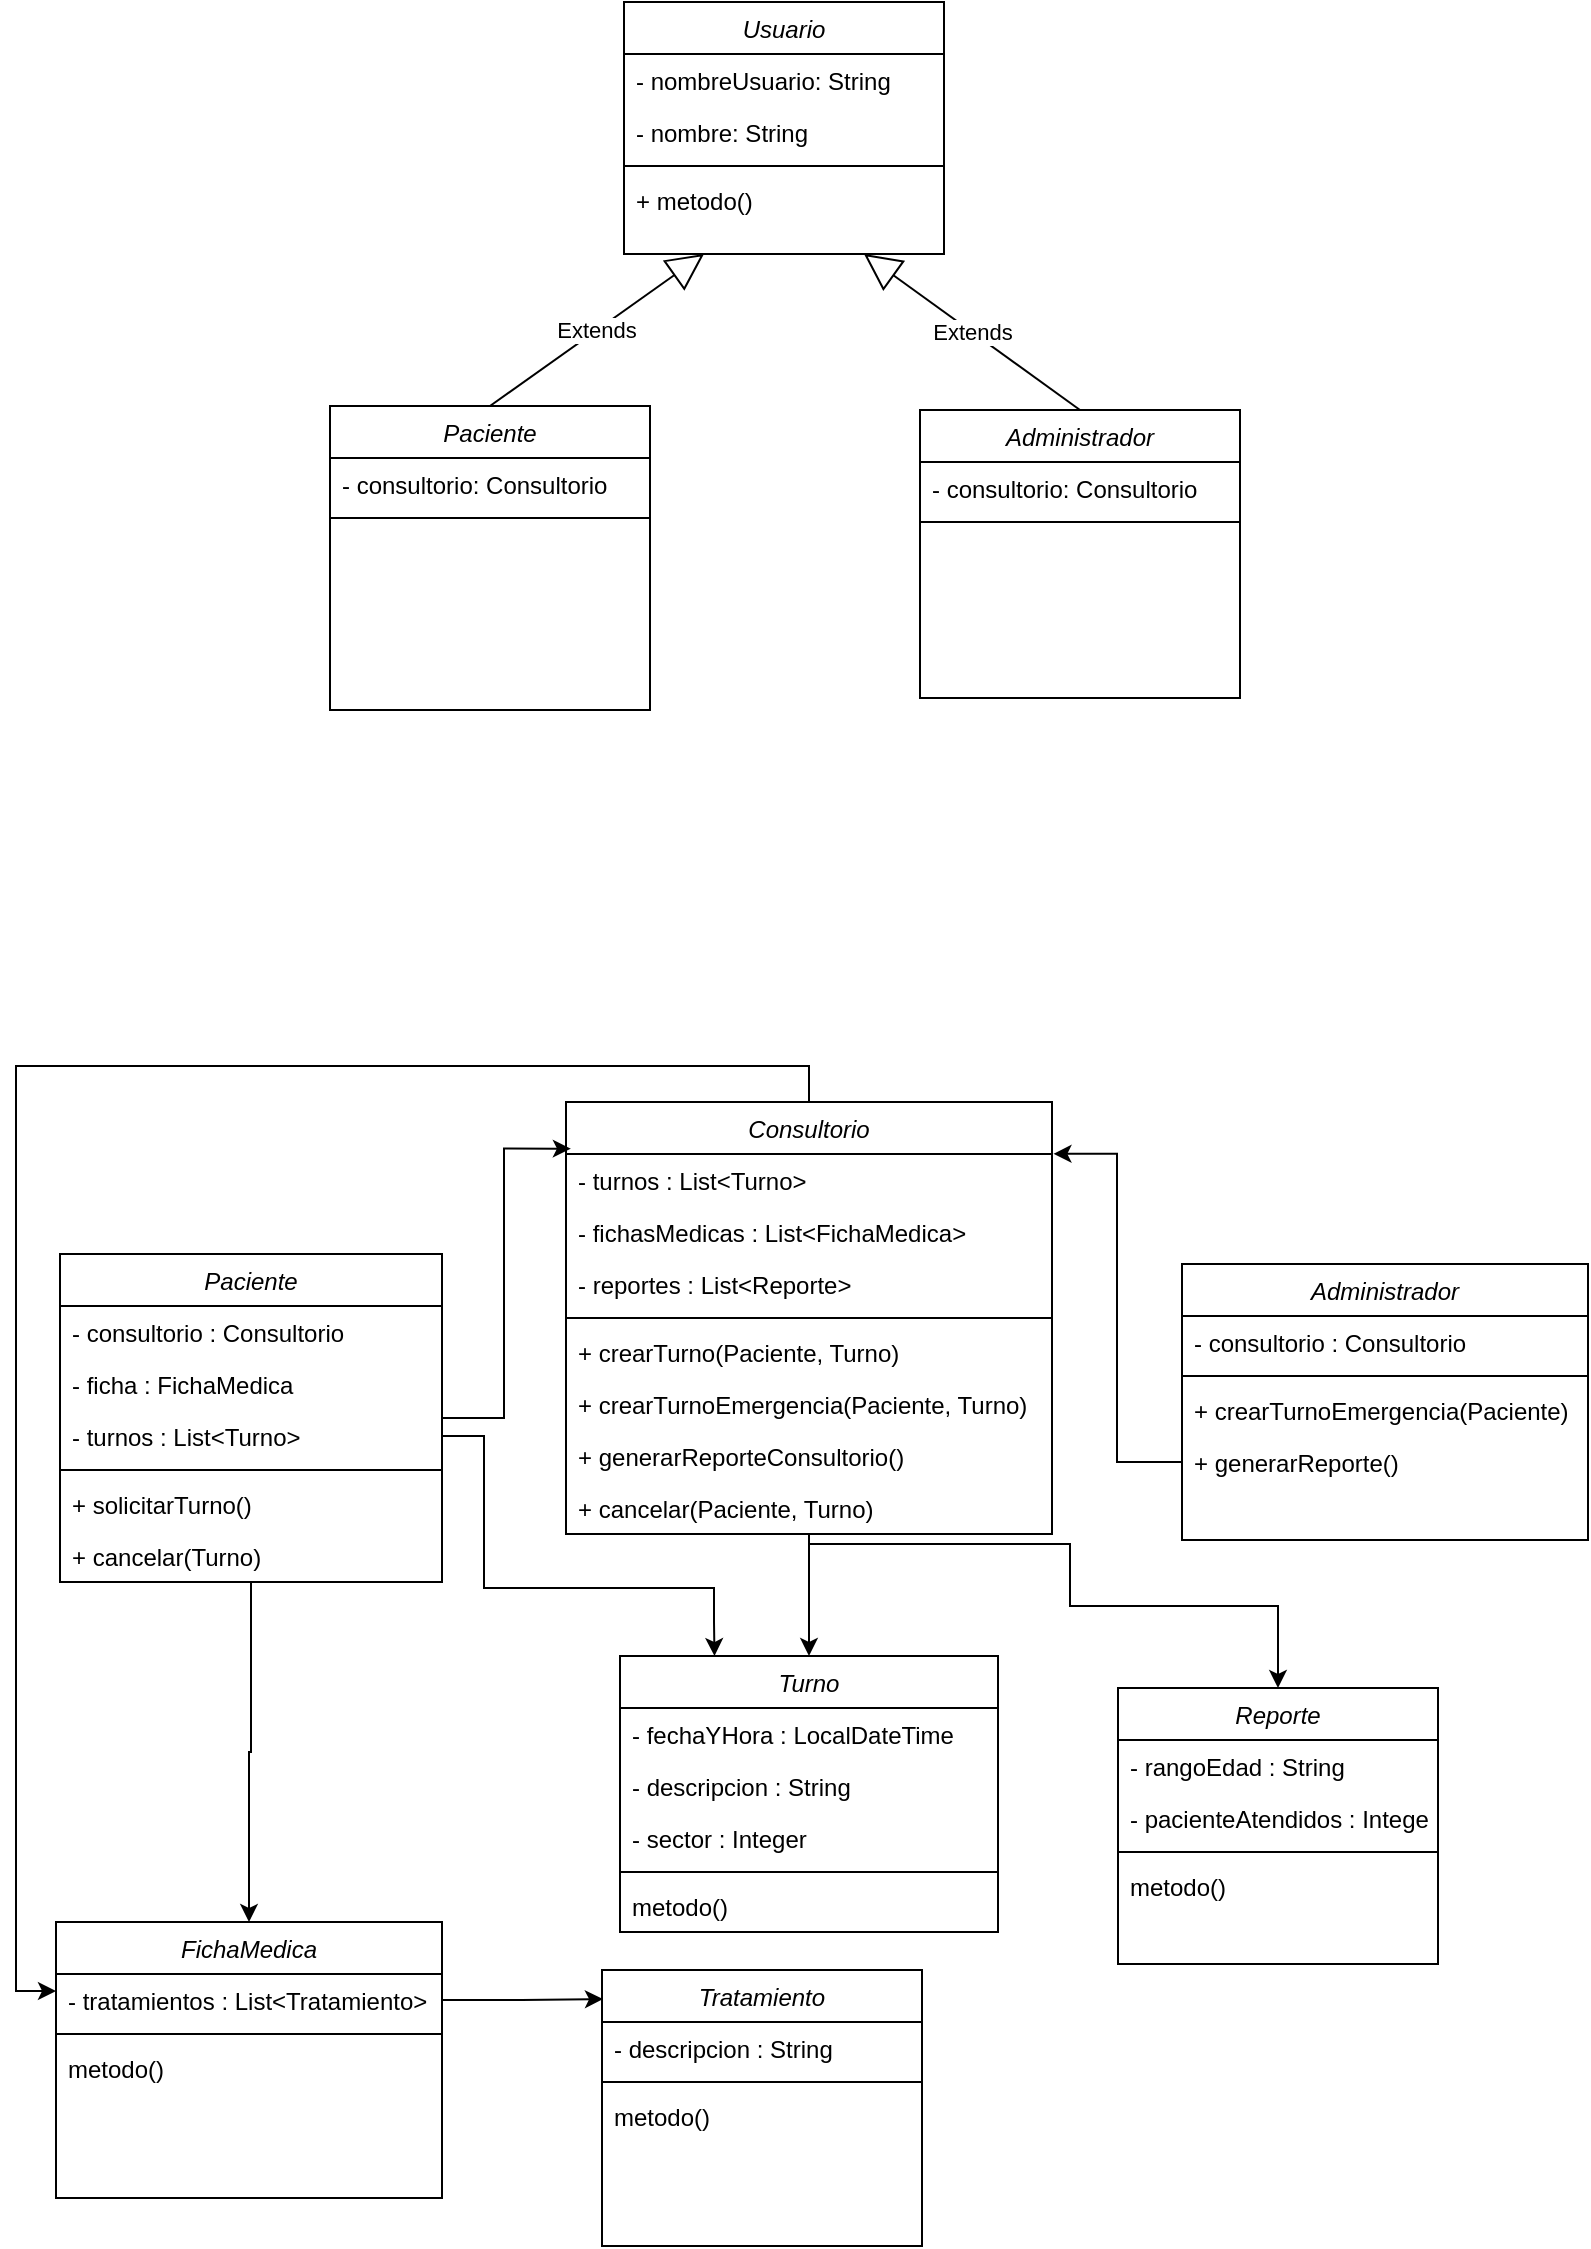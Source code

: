 <mxfile version="20.0.1" type="device"><diagram id="C5RBs43oDa-KdzZeNtuy" name="Page-1"><mxGraphModel dx="915" dy="1642" grid="0" gridSize="10" guides="1" tooltips="1" connect="1" arrows="1" fold="1" page="1" pageScale="1" pageWidth="827" pageHeight="1169" math="0" shadow="0"><root><mxCell id="WIyWlLk6GJQsqaUBKTNV-0"/><mxCell id="WIyWlLk6GJQsqaUBKTNV-1" parent="WIyWlLk6GJQsqaUBKTNV-0"/><mxCell id="zkfFHV4jXpPFQw0GAbJ--0" value="Reporte" style="swimlane;fontStyle=2;align=center;verticalAlign=top;childLayout=stackLayout;horizontal=1;startSize=26;horizontalStack=0;resizeParent=1;resizeLast=0;collapsible=1;marginBottom=0;rounded=0;shadow=0;strokeWidth=1;" parent="WIyWlLk6GJQsqaUBKTNV-1" vertex="1"><mxGeometry x="561" y="330" width="160" height="138" as="geometry"><mxRectangle x="230" y="140" width="160" height="26" as="alternateBounds"/></mxGeometry></mxCell><mxCell id="zkfFHV4jXpPFQw0GAbJ--1" value="- rangoEdad : String" style="text;align=left;verticalAlign=top;spacingLeft=4;spacingRight=4;overflow=hidden;rotatable=0;points=[[0,0.5],[1,0.5]];portConstraint=eastwest;" parent="zkfFHV4jXpPFQw0GAbJ--0" vertex="1"><mxGeometry y="26" width="160" height="26" as="geometry"/></mxCell><mxCell id="LL9FzqVhpr7ku1daUqil-50" value="- pacienteAtendidos : Integer" style="text;align=left;verticalAlign=top;spacingLeft=4;spacingRight=4;overflow=hidden;rotatable=0;points=[[0,0.5],[1,0.5]];portConstraint=eastwest;" vertex="1" parent="zkfFHV4jXpPFQw0GAbJ--0"><mxGeometry y="52" width="160" height="26" as="geometry"/></mxCell><mxCell id="zkfFHV4jXpPFQw0GAbJ--4" value="" style="line;html=1;strokeWidth=1;align=left;verticalAlign=middle;spacingTop=-1;spacingLeft=3;spacingRight=3;rotatable=0;labelPosition=right;points=[];portConstraint=eastwest;" parent="zkfFHV4jXpPFQw0GAbJ--0" vertex="1"><mxGeometry y="78" width="160" height="8" as="geometry"/></mxCell><mxCell id="zkfFHV4jXpPFQw0GAbJ--5" value="metodo()" style="text;align=left;verticalAlign=top;spacingLeft=4;spacingRight=4;overflow=hidden;rotatable=0;points=[[0,0.5],[1,0.5]];portConstraint=eastwest;" parent="zkfFHV4jXpPFQw0GAbJ--0" vertex="1"><mxGeometry y="86" width="160" height="26" as="geometry"/></mxCell><mxCell id="LL9FzqVhpr7ku1daUqil-0" value="Turno" style="swimlane;fontStyle=2;align=center;verticalAlign=top;childLayout=stackLayout;horizontal=1;startSize=26;horizontalStack=0;resizeParent=1;resizeLast=0;collapsible=1;marginBottom=0;rounded=0;shadow=0;strokeWidth=1;" vertex="1" parent="WIyWlLk6GJQsqaUBKTNV-1"><mxGeometry x="312" y="314" width="189" height="138" as="geometry"><mxRectangle x="230" y="140" width="160" height="26" as="alternateBounds"/></mxGeometry></mxCell><mxCell id="LL9FzqVhpr7ku1daUqil-39" value="- fechaYHora : LocalDateTime" style="text;align=left;verticalAlign=top;spacingLeft=4;spacingRight=4;overflow=hidden;rotatable=0;points=[[0,0.5],[1,0.5]];portConstraint=eastwest;" vertex="1" parent="LL9FzqVhpr7ku1daUqil-0"><mxGeometry y="26" width="189" height="26" as="geometry"/></mxCell><mxCell id="LL9FzqVhpr7ku1daUqil-42" value="- descripcion : String" style="text;align=left;verticalAlign=top;spacingLeft=4;spacingRight=4;overflow=hidden;rotatable=0;points=[[0,0.5],[1,0.5]];portConstraint=eastwest;" vertex="1" parent="LL9FzqVhpr7ku1daUqil-0"><mxGeometry y="52" width="189" height="26" as="geometry"/></mxCell><mxCell id="LL9FzqVhpr7ku1daUqil-1" value="- sector : Integer" style="text;align=left;verticalAlign=top;spacingLeft=4;spacingRight=4;overflow=hidden;rotatable=0;points=[[0,0.5],[1,0.5]];portConstraint=eastwest;" vertex="1" parent="LL9FzqVhpr7ku1daUqil-0"><mxGeometry y="78" width="189" height="26" as="geometry"/></mxCell><mxCell id="LL9FzqVhpr7ku1daUqil-2" value="" style="line;html=1;strokeWidth=1;align=left;verticalAlign=middle;spacingTop=-1;spacingLeft=3;spacingRight=3;rotatable=0;labelPosition=right;points=[];portConstraint=eastwest;" vertex="1" parent="LL9FzqVhpr7ku1daUqil-0"><mxGeometry y="104" width="189" height="8" as="geometry"/></mxCell><mxCell id="LL9FzqVhpr7ku1daUqil-3" value="metodo()" style="text;align=left;verticalAlign=top;spacingLeft=4;spacingRight=4;overflow=hidden;rotatable=0;points=[[0,0.5],[1,0.5]];portConstraint=eastwest;" vertex="1" parent="LL9FzqVhpr7ku1daUqil-0"><mxGeometry y="112" width="189" height="26" as="geometry"/></mxCell><mxCell id="LL9FzqVhpr7ku1daUqil-41" style="edgeStyle=orthogonalEdgeStyle;rounded=0;orthogonalLoop=1;jettySize=auto;html=1;entryX=0.5;entryY=0;entryDx=0;entryDy=0;" edge="1" parent="WIyWlLk6GJQsqaUBKTNV-1" source="LL9FzqVhpr7ku1daUqil-4" target="LL9FzqVhpr7ku1daUqil-0"><mxGeometry relative="1" as="geometry"/></mxCell><mxCell id="LL9FzqVhpr7ku1daUqil-53" style="edgeStyle=orthogonalEdgeStyle;rounded=0;orthogonalLoop=1;jettySize=auto;html=1;entryX=0;entryY=0.25;entryDx=0;entryDy=0;" edge="1" parent="WIyWlLk6GJQsqaUBKTNV-1" source="LL9FzqVhpr7ku1daUqil-4" target="LL9FzqVhpr7ku1daUqil-16"><mxGeometry relative="1" as="geometry"><Array as="points"><mxPoint x="407" y="19"/><mxPoint x="10" y="19"/><mxPoint x="10" y="481"/></Array></mxGeometry></mxCell><mxCell id="LL9FzqVhpr7ku1daUqil-4" value="Consultorio" style="swimlane;fontStyle=2;align=center;verticalAlign=top;childLayout=stackLayout;horizontal=1;startSize=26;horizontalStack=0;resizeParent=1;resizeLast=0;collapsible=1;marginBottom=0;rounded=0;shadow=0;strokeWidth=1;" vertex="1" parent="WIyWlLk6GJQsqaUBKTNV-1"><mxGeometry x="285" y="37" width="243" height="216" as="geometry"><mxRectangle x="230" y="140" width="160" height="26" as="alternateBounds"/></mxGeometry></mxCell><mxCell id="LL9FzqVhpr7ku1daUqil-47" value="- turnos : List&lt;Turno&gt;" style="text;align=left;verticalAlign=top;spacingLeft=4;spacingRight=4;overflow=hidden;rotatable=0;points=[[0,0.5],[1,0.5]];portConstraint=eastwest;" vertex="1" parent="LL9FzqVhpr7ku1daUqil-4"><mxGeometry y="26" width="243" height="26" as="geometry"/></mxCell><mxCell id="LL9FzqVhpr7ku1daUqil-52" value="- fichasMedicas : List&lt;FichaMedica&gt;" style="text;align=left;verticalAlign=top;spacingLeft=4;spacingRight=4;overflow=hidden;rotatable=0;points=[[0,0.5],[1,0.5]];portConstraint=eastwest;" vertex="1" parent="LL9FzqVhpr7ku1daUqil-4"><mxGeometry y="52" width="243" height="26" as="geometry"/></mxCell><mxCell id="LL9FzqVhpr7ku1daUqil-5" value="- reportes : List&lt;Reporte&gt;" style="text;align=left;verticalAlign=top;spacingLeft=4;spacingRight=4;overflow=hidden;rotatable=0;points=[[0,0.5],[1,0.5]];portConstraint=eastwest;" vertex="1" parent="LL9FzqVhpr7ku1daUqil-4"><mxGeometry y="78" width="243" height="26" as="geometry"/></mxCell><mxCell id="LL9FzqVhpr7ku1daUqil-6" value="" style="line;html=1;strokeWidth=1;align=left;verticalAlign=middle;spacingTop=-1;spacingLeft=3;spacingRight=3;rotatable=0;labelPosition=right;points=[];portConstraint=eastwest;" vertex="1" parent="LL9FzqVhpr7ku1daUqil-4"><mxGeometry y="104" width="243" height="8" as="geometry"/></mxCell><mxCell id="LL9FzqVhpr7ku1daUqil-44" value="+ crearTurno(Paciente, Turno)" style="text;align=left;verticalAlign=top;spacingLeft=4;spacingRight=4;overflow=hidden;rotatable=0;points=[[0,0.5],[1,0.5]];portConstraint=eastwest;" vertex="1" parent="LL9FzqVhpr7ku1daUqil-4"><mxGeometry y="112" width="243" height="26" as="geometry"/></mxCell><mxCell id="LL9FzqVhpr7ku1daUqil-46" value="+ crearTurnoEmergencia(Paciente, Turno)" style="text;align=left;verticalAlign=top;spacingLeft=4;spacingRight=4;overflow=hidden;rotatable=0;points=[[0,0.5],[1,0.5]];portConstraint=eastwest;" vertex="1" parent="LL9FzqVhpr7ku1daUqil-4"><mxGeometry y="138" width="243" height="26" as="geometry"/></mxCell><mxCell id="LL9FzqVhpr7ku1daUqil-69" value="+ generarReporteConsultorio()" style="text;align=left;verticalAlign=top;spacingLeft=4;spacingRight=4;overflow=hidden;rotatable=0;points=[[0,0.5],[1,0.5]];portConstraint=eastwest;" vertex="1" parent="LL9FzqVhpr7ku1daUqil-4"><mxGeometry y="164" width="243" height="26" as="geometry"/></mxCell><mxCell id="LL9FzqVhpr7ku1daUqil-7" value="+ cancelar(Paciente, Turno)" style="text;align=left;verticalAlign=top;spacingLeft=4;spacingRight=4;overflow=hidden;rotatable=0;points=[[0,0.5],[1,0.5]];portConstraint=eastwest;" vertex="1" parent="LL9FzqVhpr7ku1daUqil-4"><mxGeometry y="190" width="243" height="26" as="geometry"/></mxCell><mxCell id="LL9FzqVhpr7ku1daUqil-28" style="edgeStyle=orthogonalEdgeStyle;rounded=0;orthogonalLoop=1;jettySize=auto;html=1;entryX=0.01;entryY=0.108;entryDx=0;entryDy=0;entryPerimeter=0;" edge="1" parent="WIyWlLk6GJQsqaUBKTNV-1" source="LL9FzqVhpr7ku1daUqil-8" target="LL9FzqVhpr7ku1daUqil-4"><mxGeometry relative="1" as="geometry"/></mxCell><mxCell id="LL9FzqVhpr7ku1daUqil-34" style="edgeStyle=orthogonalEdgeStyle;rounded=0;orthogonalLoop=1;jettySize=auto;html=1;exitX=0.5;exitY=1;exitDx=0;exitDy=0;" edge="1" parent="WIyWlLk6GJQsqaUBKTNV-1" source="LL9FzqVhpr7ku1daUqil-8" target="LL9FzqVhpr7ku1daUqil-16"><mxGeometry relative="1" as="geometry"/></mxCell><mxCell id="LL9FzqVhpr7ku1daUqil-8" value="Paciente" style="swimlane;fontStyle=2;align=center;verticalAlign=top;childLayout=stackLayout;horizontal=1;startSize=26;horizontalStack=0;resizeParent=1;resizeLast=0;collapsible=1;marginBottom=0;rounded=0;shadow=0;strokeWidth=1;" vertex="1" parent="WIyWlLk6GJQsqaUBKTNV-1"><mxGeometry x="32" y="113" width="191" height="164" as="geometry"><mxRectangle x="230" y="140" width="160" height="26" as="alternateBounds"/></mxGeometry></mxCell><mxCell id="LL9FzqVhpr7ku1daUqil-31" value="- consultorio : Consultorio" style="text;align=left;verticalAlign=top;spacingLeft=4;spacingRight=4;overflow=hidden;rotatable=0;points=[[0,0.5],[1,0.5]];portConstraint=eastwest;" vertex="1" parent="LL9FzqVhpr7ku1daUqil-8"><mxGeometry y="26" width="191" height="26" as="geometry"/></mxCell><mxCell id="LL9FzqVhpr7ku1daUqil-36" value="- ficha : FichaMedica" style="text;align=left;verticalAlign=top;spacingLeft=4;spacingRight=4;overflow=hidden;rotatable=0;points=[[0,0.5],[1,0.5]];portConstraint=eastwest;" vertex="1" parent="LL9FzqVhpr7ku1daUqil-8"><mxGeometry y="52" width="191" height="26" as="geometry"/></mxCell><mxCell id="LL9FzqVhpr7ku1daUqil-9" value="- turnos : List&lt;Turno&gt;" style="text;align=left;verticalAlign=top;spacingLeft=4;spacingRight=4;overflow=hidden;rotatable=0;points=[[0,0.5],[1,0.5]];portConstraint=eastwest;" vertex="1" parent="LL9FzqVhpr7ku1daUqil-8"><mxGeometry y="78" width="191" height="26" as="geometry"/></mxCell><mxCell id="LL9FzqVhpr7ku1daUqil-10" value="" style="line;html=1;strokeWidth=1;align=left;verticalAlign=middle;spacingTop=-1;spacingLeft=3;spacingRight=3;rotatable=0;labelPosition=right;points=[];portConstraint=eastwest;" vertex="1" parent="LL9FzqVhpr7ku1daUqil-8"><mxGeometry y="104" width="191" height="8" as="geometry"/></mxCell><mxCell id="LL9FzqVhpr7ku1daUqil-68" value="+ solicitarTurno()" style="text;align=left;verticalAlign=top;spacingLeft=4;spacingRight=4;overflow=hidden;rotatable=0;points=[[0,0.5],[1,0.5]];portConstraint=eastwest;" vertex="1" parent="LL9FzqVhpr7ku1daUqil-8"><mxGeometry y="112" width="191" height="26" as="geometry"/></mxCell><mxCell id="LL9FzqVhpr7ku1daUqil-11" value="+ cancelar(Turno)" style="text;align=left;verticalAlign=top;spacingLeft=4;spacingRight=4;overflow=hidden;rotatable=0;points=[[0,0.5],[1,0.5]];portConstraint=eastwest;" vertex="1" parent="LL9FzqVhpr7ku1daUqil-8"><mxGeometry y="138" width="191" height="26" as="geometry"/></mxCell><mxCell id="LL9FzqVhpr7ku1daUqil-16" value="FichaMedica" style="swimlane;fontStyle=2;align=center;verticalAlign=top;childLayout=stackLayout;horizontal=1;startSize=26;horizontalStack=0;resizeParent=1;resizeLast=0;collapsible=1;marginBottom=0;rounded=0;shadow=0;strokeWidth=1;" vertex="1" parent="WIyWlLk6GJQsqaUBKTNV-1"><mxGeometry x="30" y="447" width="193" height="138" as="geometry"><mxRectangle x="230" y="140" width="160" height="26" as="alternateBounds"/></mxGeometry></mxCell><mxCell id="LL9FzqVhpr7ku1daUqil-17" value="- tratamientos : List&lt;Tratamiento&gt;" style="text;align=left;verticalAlign=top;spacingLeft=4;spacingRight=4;overflow=hidden;rotatable=0;points=[[0,0.5],[1,0.5]];portConstraint=eastwest;" vertex="1" parent="LL9FzqVhpr7ku1daUqil-16"><mxGeometry y="26" width="193" height="26" as="geometry"/></mxCell><mxCell id="LL9FzqVhpr7ku1daUqil-18" value="" style="line;html=1;strokeWidth=1;align=left;verticalAlign=middle;spacingTop=-1;spacingLeft=3;spacingRight=3;rotatable=0;labelPosition=right;points=[];portConstraint=eastwest;" vertex="1" parent="LL9FzqVhpr7ku1daUqil-16"><mxGeometry y="52" width="193" height="8" as="geometry"/></mxCell><mxCell id="LL9FzqVhpr7ku1daUqil-19" value="metodo()" style="text;align=left;verticalAlign=top;spacingLeft=4;spacingRight=4;overflow=hidden;rotatable=0;points=[[0,0.5],[1,0.5]];portConstraint=eastwest;" vertex="1" parent="LL9FzqVhpr7ku1daUqil-16"><mxGeometry y="60" width="193" height="26" as="geometry"/></mxCell><mxCell id="LL9FzqVhpr7ku1daUqil-20" value="Tratamiento" style="swimlane;fontStyle=2;align=center;verticalAlign=top;childLayout=stackLayout;horizontal=1;startSize=26;horizontalStack=0;resizeParent=1;resizeLast=0;collapsible=1;marginBottom=0;rounded=0;shadow=0;strokeWidth=1;" vertex="1" parent="WIyWlLk6GJQsqaUBKTNV-1"><mxGeometry x="303" y="471" width="160" height="138" as="geometry"><mxRectangle x="230" y="140" width="160" height="26" as="alternateBounds"/></mxGeometry></mxCell><mxCell id="LL9FzqVhpr7ku1daUqil-21" value="- descripcion : String" style="text;align=left;verticalAlign=top;spacingLeft=4;spacingRight=4;overflow=hidden;rotatable=0;points=[[0,0.5],[1,0.5]];portConstraint=eastwest;" vertex="1" parent="LL9FzqVhpr7ku1daUqil-20"><mxGeometry y="26" width="160" height="26" as="geometry"/></mxCell><mxCell id="LL9FzqVhpr7ku1daUqil-22" value="" style="line;html=1;strokeWidth=1;align=left;verticalAlign=middle;spacingTop=-1;spacingLeft=3;spacingRight=3;rotatable=0;labelPosition=right;points=[];portConstraint=eastwest;" vertex="1" parent="LL9FzqVhpr7ku1daUqil-20"><mxGeometry y="52" width="160" height="8" as="geometry"/></mxCell><mxCell id="LL9FzqVhpr7ku1daUqil-23" value="metodo()" style="text;align=left;verticalAlign=top;spacingLeft=4;spacingRight=4;overflow=hidden;rotatable=0;points=[[0,0.5],[1,0.5]];portConstraint=eastwest;" vertex="1" parent="LL9FzqVhpr7ku1daUqil-20"><mxGeometry y="60" width="160" height="26" as="geometry"/></mxCell><mxCell id="LL9FzqVhpr7ku1daUqil-24" value="Administrador" style="swimlane;fontStyle=2;align=center;verticalAlign=top;childLayout=stackLayout;horizontal=1;startSize=26;horizontalStack=0;resizeParent=1;resizeLast=0;collapsible=1;marginBottom=0;rounded=0;shadow=0;strokeWidth=1;" vertex="1" parent="WIyWlLk6GJQsqaUBKTNV-1"><mxGeometry x="593" y="118" width="203" height="138" as="geometry"><mxRectangle x="230" y="140" width="160" height="26" as="alternateBounds"/></mxGeometry></mxCell><mxCell id="LL9FzqVhpr7ku1daUqil-25" value="- consultorio : Consultorio" style="text;align=left;verticalAlign=top;spacingLeft=4;spacingRight=4;overflow=hidden;rotatable=0;points=[[0,0.5],[1,0.5]];portConstraint=eastwest;" vertex="1" parent="LL9FzqVhpr7ku1daUqil-24"><mxGeometry y="26" width="203" height="26" as="geometry"/></mxCell><mxCell id="LL9FzqVhpr7ku1daUqil-26" value="" style="line;html=1;strokeWidth=1;align=left;verticalAlign=middle;spacingTop=-1;spacingLeft=3;spacingRight=3;rotatable=0;labelPosition=right;points=[];portConstraint=eastwest;" vertex="1" parent="LL9FzqVhpr7ku1daUqil-24"><mxGeometry y="52" width="203" height="8" as="geometry"/></mxCell><mxCell id="LL9FzqVhpr7ku1daUqil-45" value="+ crearTurnoEmergencia(Paciente)" style="text;align=left;verticalAlign=top;spacingLeft=4;spacingRight=4;overflow=hidden;rotatable=0;points=[[0,0.5],[1,0.5]];portConstraint=eastwest;" vertex="1" parent="LL9FzqVhpr7ku1daUqil-24"><mxGeometry y="60" width="203" height="26" as="geometry"/></mxCell><mxCell id="LL9FzqVhpr7ku1daUqil-27" value="+ generarReporte()" style="text;align=left;verticalAlign=top;spacingLeft=4;spacingRight=4;overflow=hidden;rotatable=0;points=[[0,0.5],[1,0.5]];portConstraint=eastwest;" vertex="1" parent="LL9FzqVhpr7ku1daUqil-24"><mxGeometry y="86" width="203" height="26" as="geometry"/></mxCell><mxCell id="LL9FzqVhpr7ku1daUqil-35" style="edgeStyle=orthogonalEdgeStyle;rounded=0;orthogonalLoop=1;jettySize=auto;html=1;entryX=0.003;entryY=0.105;entryDx=0;entryDy=0;entryPerimeter=0;" edge="1" parent="WIyWlLk6GJQsqaUBKTNV-1" source="LL9FzqVhpr7ku1daUqil-17" target="LL9FzqVhpr7ku1daUqil-20"><mxGeometry relative="1" as="geometry"/></mxCell><mxCell id="LL9FzqVhpr7ku1daUqil-40" style="edgeStyle=orthogonalEdgeStyle;rounded=0;orthogonalLoop=1;jettySize=auto;html=1;entryX=0.25;entryY=0;entryDx=0;entryDy=0;" edge="1" parent="WIyWlLk6GJQsqaUBKTNV-1" source="LL9FzqVhpr7ku1daUqil-9" target="LL9FzqVhpr7ku1daUqil-0"><mxGeometry relative="1" as="geometry"><Array as="points"><mxPoint x="244" y="204"/><mxPoint x="244" y="280"/><mxPoint x="359" y="280"/><mxPoint x="359" y="297"/></Array></mxGeometry></mxCell><mxCell id="LL9FzqVhpr7ku1daUqil-43" style="edgeStyle=orthogonalEdgeStyle;rounded=0;orthogonalLoop=1;jettySize=auto;html=1;entryX=1.003;entryY=0.12;entryDx=0;entryDy=0;entryPerimeter=0;" edge="1" parent="WIyWlLk6GJQsqaUBKTNV-1" source="LL9FzqVhpr7ku1daUqil-27" target="LL9FzqVhpr7ku1daUqil-4"><mxGeometry relative="1" as="geometry"/></mxCell><mxCell id="LL9FzqVhpr7ku1daUqil-48" style="edgeStyle=orthogonalEdgeStyle;rounded=0;orthogonalLoop=1;jettySize=auto;html=1;entryX=0.5;entryY=0;entryDx=0;entryDy=0;" edge="1" parent="WIyWlLk6GJQsqaUBKTNV-1" source="LL9FzqVhpr7ku1daUqil-7" target="zkfFHV4jXpPFQw0GAbJ--0"><mxGeometry relative="1" as="geometry"><Array as="points"><mxPoint x="537" y="258"/><mxPoint x="537" y="289"/><mxPoint x="641" y="289"/></Array></mxGeometry></mxCell><mxCell id="LL9FzqVhpr7ku1daUqil-54" value="Paciente" style="swimlane;fontStyle=2;align=center;verticalAlign=top;childLayout=stackLayout;horizontal=1;startSize=26;horizontalStack=0;resizeParent=1;resizeLast=0;collapsible=1;marginBottom=0;rounded=0;shadow=0;strokeWidth=1;" vertex="1" parent="WIyWlLk6GJQsqaUBKTNV-1"><mxGeometry x="167" y="-311" width="160" height="152" as="geometry"><mxRectangle x="230" y="140" width="160" height="26" as="alternateBounds"/></mxGeometry></mxCell><mxCell id="LL9FzqVhpr7ku1daUqil-55" value="- consultorio: Consultorio" style="text;align=left;verticalAlign=top;spacingLeft=4;spacingRight=4;overflow=hidden;rotatable=0;points=[[0,0.5],[1,0.5]];portConstraint=eastwest;" vertex="1" parent="LL9FzqVhpr7ku1daUqil-54"><mxGeometry y="26" width="160" height="26" as="geometry"/></mxCell><mxCell id="LL9FzqVhpr7ku1daUqil-57" value="" style="line;html=1;strokeWidth=1;align=left;verticalAlign=middle;spacingTop=-1;spacingLeft=3;spacingRight=3;rotatable=0;labelPosition=right;points=[];portConstraint=eastwest;" vertex="1" parent="LL9FzqVhpr7ku1daUqil-54"><mxGeometry y="52" width="160" height="8" as="geometry"/></mxCell><mxCell id="LL9FzqVhpr7ku1daUqil-58" value="Administrador" style="swimlane;fontStyle=2;align=center;verticalAlign=top;childLayout=stackLayout;horizontal=1;startSize=26;horizontalStack=0;resizeParent=1;resizeLast=0;collapsible=1;marginBottom=0;rounded=0;shadow=0;strokeWidth=1;" vertex="1" parent="WIyWlLk6GJQsqaUBKTNV-1"><mxGeometry x="462" y="-309" width="160" height="144" as="geometry"><mxRectangle x="230" y="140" width="160" height="26" as="alternateBounds"/></mxGeometry></mxCell><mxCell id="LL9FzqVhpr7ku1daUqil-59" value="- consultorio: Consultorio" style="text;align=left;verticalAlign=top;spacingLeft=4;spacingRight=4;overflow=hidden;rotatable=0;points=[[0,0.5],[1,0.5]];portConstraint=eastwest;rounded=0;shadow=0;html=0;" vertex="1" parent="LL9FzqVhpr7ku1daUqil-58"><mxGeometry y="26" width="160" height="26" as="geometry"/></mxCell><mxCell id="LL9FzqVhpr7ku1daUqil-60" value="" style="line;html=1;strokeWidth=1;align=left;verticalAlign=middle;spacingTop=-1;spacingLeft=3;spacingRight=3;rotatable=0;labelPosition=right;points=[];portConstraint=eastwest;" vertex="1" parent="LL9FzqVhpr7ku1daUqil-58"><mxGeometry y="52" width="160" height="8" as="geometry"/></mxCell><mxCell id="LL9FzqVhpr7ku1daUqil-61" value="Usuario" style="swimlane;fontStyle=2;align=center;verticalAlign=top;childLayout=stackLayout;horizontal=1;startSize=26;horizontalStack=0;resizeParent=1;resizeLast=0;collapsible=1;marginBottom=0;rounded=0;shadow=0;strokeWidth=1;" vertex="1" parent="WIyWlLk6GJQsqaUBKTNV-1"><mxGeometry x="314" y="-513" width="160" height="126" as="geometry"><mxRectangle x="230" y="140" width="160" height="26" as="alternateBounds"/></mxGeometry></mxCell><mxCell id="LL9FzqVhpr7ku1daUqil-62" value="- nombreUsuario: String" style="text;align=left;verticalAlign=top;spacingLeft=4;spacingRight=4;overflow=hidden;rotatable=0;points=[[0,0.5],[1,0.5]];portConstraint=eastwest;rounded=0;shadow=0;html=0;" vertex="1" parent="LL9FzqVhpr7ku1daUqil-61"><mxGeometry y="26" width="160" height="26" as="geometry"/></mxCell><mxCell id="LL9FzqVhpr7ku1daUqil-63" value="- nombre: String" style="text;align=left;verticalAlign=top;spacingLeft=4;spacingRight=4;overflow=hidden;rotatable=0;points=[[0,0.5],[1,0.5]];portConstraint=eastwest;rounded=0;shadow=0;html=0;" vertex="1" parent="LL9FzqVhpr7ku1daUqil-61"><mxGeometry y="52" width="160" height="26" as="geometry"/></mxCell><mxCell id="LL9FzqVhpr7ku1daUqil-64" value="" style="line;html=1;strokeWidth=1;align=left;verticalAlign=middle;spacingTop=-1;spacingLeft=3;spacingRight=3;rotatable=0;labelPosition=right;points=[];portConstraint=eastwest;" vertex="1" parent="LL9FzqVhpr7ku1daUqil-61"><mxGeometry y="78" width="160" height="8" as="geometry"/></mxCell><mxCell id="LL9FzqVhpr7ku1daUqil-65" value="+ metodo()" style="text;align=left;verticalAlign=top;spacingLeft=4;spacingRight=4;overflow=hidden;rotatable=0;points=[[0,0.5],[1,0.5]];portConstraint=eastwest;" vertex="1" parent="LL9FzqVhpr7ku1daUqil-61"><mxGeometry y="86" width="160" height="26" as="geometry"/></mxCell><mxCell id="LL9FzqVhpr7ku1daUqil-66" value="Extends" style="endArrow=block;endSize=16;endFill=0;html=1;rounded=0;exitX=0.5;exitY=0;exitDx=0;exitDy=0;entryX=0.25;entryY=1;entryDx=0;entryDy=0;" edge="1" parent="WIyWlLk6GJQsqaUBKTNV-1" source="LL9FzqVhpr7ku1daUqil-54" target="LL9FzqVhpr7ku1daUqil-61"><mxGeometry width="160" relative="1" as="geometry"><mxPoint x="255" y="-346" as="sourcePoint"/><mxPoint x="415" y="-346" as="targetPoint"/></mxGeometry></mxCell><mxCell id="LL9FzqVhpr7ku1daUqil-67" value="Extends" style="endArrow=block;endSize=16;endFill=0;html=1;rounded=0;exitX=0.5;exitY=0;exitDx=0;exitDy=0;entryX=0.75;entryY=1;entryDx=0;entryDy=0;" edge="1" parent="WIyWlLk6GJQsqaUBKTNV-1" source="LL9FzqVhpr7ku1daUqil-58" target="LL9FzqVhpr7ku1daUqil-61"><mxGeometry width="160" relative="1" as="geometry"><mxPoint x="257" y="-301" as="sourcePoint"/><mxPoint x="364" y="-377" as="targetPoint"/></mxGeometry></mxCell></root></mxGraphModel></diagram></mxfile>